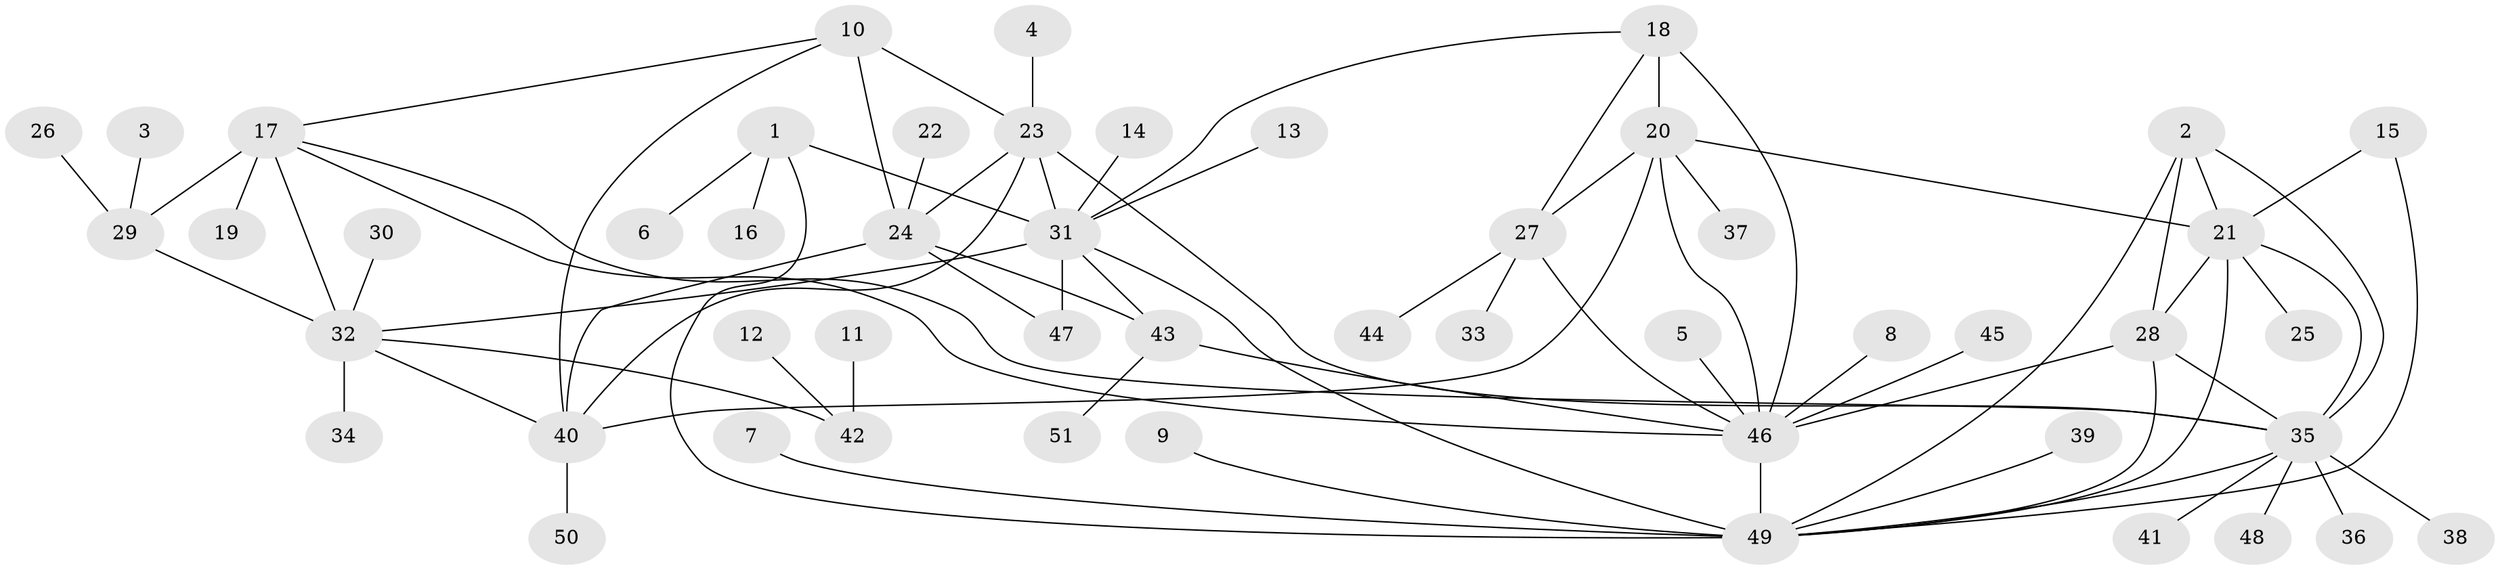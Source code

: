 // original degree distribution, {4: 0.029411764705882353, 6: 0.0392156862745098, 10: 0.00980392156862745, 13: 0.00980392156862745, 8: 0.0196078431372549, 5: 0.0392156862745098, 11: 0.0196078431372549, 7: 0.058823529411764705, 9: 0.029411764705882353, 12: 0.00980392156862745, 1: 0.5686274509803921, 2: 0.14705882352941177, 3: 0.0196078431372549}
// Generated by graph-tools (version 1.1) at 2025/26/03/09/25 03:26:48]
// undirected, 51 vertices, 77 edges
graph export_dot {
graph [start="1"]
  node [color=gray90,style=filled];
  1;
  2;
  3;
  4;
  5;
  6;
  7;
  8;
  9;
  10;
  11;
  12;
  13;
  14;
  15;
  16;
  17;
  18;
  19;
  20;
  21;
  22;
  23;
  24;
  25;
  26;
  27;
  28;
  29;
  30;
  31;
  32;
  33;
  34;
  35;
  36;
  37;
  38;
  39;
  40;
  41;
  42;
  43;
  44;
  45;
  46;
  47;
  48;
  49;
  50;
  51;
  1 -- 6 [weight=1.0];
  1 -- 16 [weight=1.0];
  1 -- 31 [weight=3.0];
  1 -- 49 [weight=3.0];
  2 -- 21 [weight=1.0];
  2 -- 28 [weight=1.0];
  2 -- 35 [weight=1.0];
  2 -- 49 [weight=1.0];
  3 -- 29 [weight=1.0];
  4 -- 23 [weight=1.0];
  5 -- 46 [weight=1.0];
  7 -- 49 [weight=1.0];
  8 -- 46 [weight=1.0];
  9 -- 49 [weight=1.0];
  10 -- 17 [weight=1.0];
  10 -- 23 [weight=1.0];
  10 -- 24 [weight=2.0];
  10 -- 40 [weight=1.0];
  11 -- 42 [weight=1.0];
  12 -- 42 [weight=1.0];
  13 -- 31 [weight=1.0];
  14 -- 31 [weight=1.0];
  15 -- 21 [weight=1.0];
  15 -- 49 [weight=1.0];
  17 -- 19 [weight=1.0];
  17 -- 29 [weight=5.0];
  17 -- 32 [weight=2.0];
  17 -- 35 [weight=1.0];
  17 -- 46 [weight=2.0];
  18 -- 20 [weight=1.0];
  18 -- 27 [weight=1.0];
  18 -- 31 [weight=1.0];
  18 -- 46 [weight=2.0];
  20 -- 21 [weight=1.0];
  20 -- 27 [weight=1.0];
  20 -- 37 [weight=1.0];
  20 -- 40 [weight=1.0];
  20 -- 46 [weight=2.0];
  21 -- 25 [weight=1.0];
  21 -- 28 [weight=1.0];
  21 -- 35 [weight=1.0];
  21 -- 49 [weight=1.0];
  22 -- 24 [weight=1.0];
  23 -- 24 [weight=2.0];
  23 -- 31 [weight=1.0];
  23 -- 35 [weight=1.0];
  23 -- 40 [weight=1.0];
  24 -- 40 [weight=2.0];
  24 -- 43 [weight=1.0];
  24 -- 47 [weight=1.0];
  26 -- 29 [weight=1.0];
  27 -- 33 [weight=1.0];
  27 -- 44 [weight=1.0];
  27 -- 46 [weight=2.0];
  28 -- 35 [weight=1.0];
  28 -- 46 [weight=1.0];
  28 -- 49 [weight=1.0];
  29 -- 32 [weight=2.0];
  30 -- 32 [weight=1.0];
  31 -- 32 [weight=1.0];
  31 -- 43 [weight=1.0];
  31 -- 47 [weight=1.0];
  31 -- 49 [weight=1.0];
  32 -- 34 [weight=1.0];
  32 -- 40 [weight=1.0];
  32 -- 42 [weight=1.0];
  35 -- 36 [weight=1.0];
  35 -- 38 [weight=1.0];
  35 -- 41 [weight=1.0];
  35 -- 48 [weight=1.0];
  35 -- 49 [weight=1.0];
  39 -- 49 [weight=1.0];
  40 -- 50 [weight=1.0];
  43 -- 46 [weight=1.0];
  43 -- 51 [weight=1.0];
  45 -- 46 [weight=1.0];
  46 -- 49 [weight=1.0];
}
